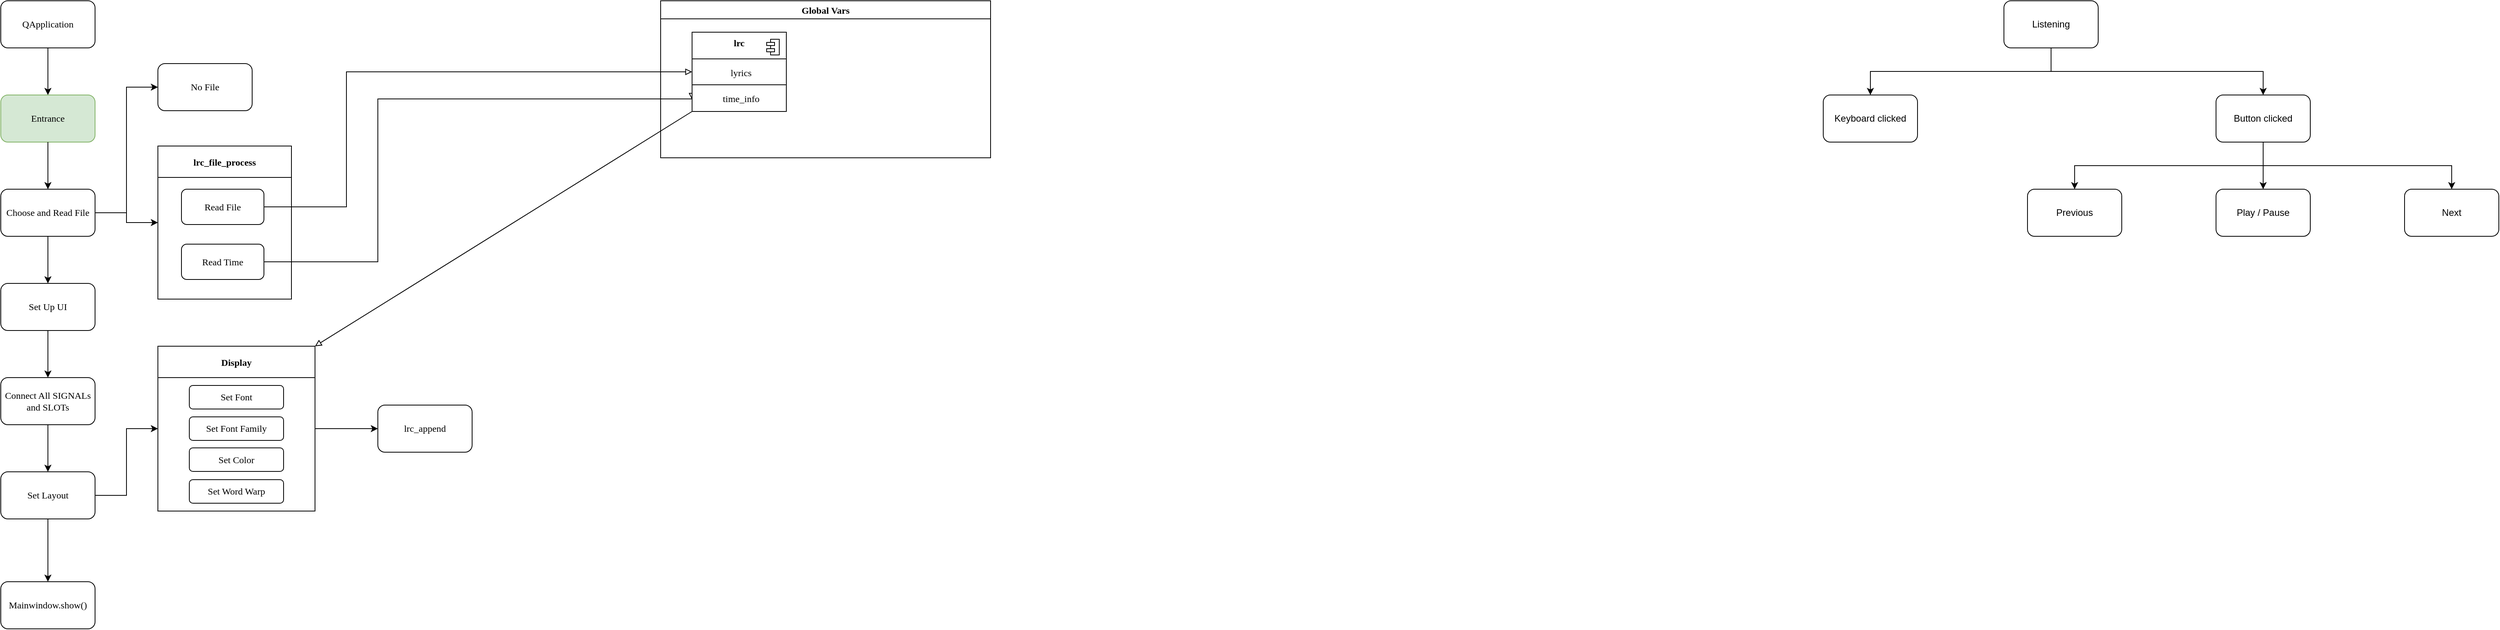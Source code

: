 <mxfile version="17.2.4" type="device"><diagram id="0X4taJihF47eajdAjPyO" name="第 1 页"><mxGraphModel dx="1581" dy="1167" grid="1" gridSize="10" guides="1" tooltips="1" connect="1" arrows="1" fold="1" page="1" pageScale="1" pageWidth="1654" pageHeight="1169" math="0" shadow="0"><root><mxCell id="0"/><mxCell id="1" parent="0"/><mxCell id="CR8-OOtkp-SsrgPQF6DX-1" value="Entrance" style="rounded=1;whiteSpace=wrap;html=1;fillColor=#d5e8d4;strokeColor=#82b366;fontFamily=Verdana;" parent="1" vertex="1"><mxGeometry y="120" width="120" height="60" as="geometry"/></mxCell><mxCell id="CR8-OOtkp-SsrgPQF6DX-5" style="edgeStyle=orthogonalEdgeStyle;rounded=0;orthogonalLoop=1;jettySize=auto;html=1;exitX=0.5;exitY=1;exitDx=0;exitDy=0;entryX=0.5;entryY=0;entryDx=0;entryDy=0;" parent="1" source="CR8-OOtkp-SsrgPQF6DX-1" target="CR8-OOtkp-SsrgPQF6DX-6" edge="1"><mxGeometry relative="1" as="geometry"><mxPoint x="60" y="250" as="targetPoint"/></mxGeometry></mxCell><mxCell id="CR8-OOtkp-SsrgPQF6DX-46" style="edgeStyle=orthogonalEdgeStyle;rounded=0;orthogonalLoop=1;jettySize=auto;html=1;exitX=0.5;exitY=1;exitDx=0;exitDy=0;entryX=0.5;entryY=0;entryDx=0;entryDy=0;fontFamily=Verdana;" parent="1" source="CR8-OOtkp-SsrgPQF6DX-2" target="CR8-OOtkp-SsrgPQF6DX-1" edge="1"><mxGeometry relative="1" as="geometry"/></mxCell><mxCell id="CR8-OOtkp-SsrgPQF6DX-2" value="QApplication" style="rounded=1;whiteSpace=wrap;html=1;fontFamily=Verdana;" parent="1" vertex="1"><mxGeometry width="120" height="60" as="geometry"/></mxCell><mxCell id="CR8-OOtkp-SsrgPQF6DX-21" style="edgeStyle=orthogonalEdgeStyle;rounded=0;orthogonalLoop=1;jettySize=auto;html=1;exitX=1;exitY=0.5;exitDx=0;exitDy=0;entryX=0;entryY=0.5;entryDx=0;entryDy=0;fontFamily=Verdana;" parent="1" source="CR8-OOtkp-SsrgPQF6DX-6" target="CR8-OOtkp-SsrgPQF6DX-19" edge="1"><mxGeometry relative="1" as="geometry"/></mxCell><mxCell id="CR8-OOtkp-SsrgPQF6DX-43" style="edgeStyle=orthogonalEdgeStyle;rounded=0;orthogonalLoop=1;jettySize=auto;html=1;exitX=1;exitY=0.5;exitDx=0;exitDy=0;entryX=0;entryY=0.5;entryDx=0;entryDy=0;fontFamily=Verdana;" parent="1" source="CR8-OOtkp-SsrgPQF6DX-6" target="CR8-OOtkp-SsrgPQF6DX-17" edge="1"><mxGeometry relative="1" as="geometry"/></mxCell><mxCell id="CR8-OOtkp-SsrgPQF6DX-45" style="edgeStyle=orthogonalEdgeStyle;rounded=0;orthogonalLoop=1;jettySize=auto;html=1;exitX=0.5;exitY=1;exitDx=0;exitDy=0;entryX=0.5;entryY=0;entryDx=0;entryDy=0;fontFamily=Verdana;" parent="1" source="CR8-OOtkp-SsrgPQF6DX-6" target="CR8-OOtkp-SsrgPQF6DX-44" edge="1"><mxGeometry relative="1" as="geometry"/></mxCell><mxCell id="CR8-OOtkp-SsrgPQF6DX-6" value="Choose and Read File" style="rounded=1;whiteSpace=wrap;html=1;fontFamily=Verdana;" parent="1" vertex="1"><mxGeometry y="240" width="120" height="60" as="geometry"/></mxCell><mxCell id="CR8-OOtkp-SsrgPQF6DX-17" value="lrc_file_process" style="swimlane;fontFamily=Verdana;startSize=40;" parent="1" vertex="1"><mxGeometry x="200" y="185" width="170" height="195" as="geometry"/></mxCell><mxCell id="CR8-OOtkp-SsrgPQF6DX-40" value="Read File" style="rounded=1;whiteSpace=wrap;html=1;fontFamily=Verdana;" parent="CR8-OOtkp-SsrgPQF6DX-17" vertex="1"><mxGeometry x="30" y="55" width="105" height="45" as="geometry"/></mxCell><mxCell id="CR8-OOtkp-SsrgPQF6DX-56" value="Read Time" style="rounded=1;whiteSpace=wrap;html=1;fontFamily=Verdana;" parent="CR8-OOtkp-SsrgPQF6DX-17" vertex="1"><mxGeometry x="30" y="125" width="105" height="45" as="geometry"/></mxCell><mxCell id="CR8-OOtkp-SsrgPQF6DX-19" value="No File" style="rounded=1;whiteSpace=wrap;html=1;fontFamily=Verdana;" parent="1" vertex="1"><mxGeometry x="200" y="80" width="120" height="60" as="geometry"/></mxCell><mxCell id="CR8-OOtkp-SsrgPQF6DX-48" style="edgeStyle=orthogonalEdgeStyle;rounded=0;orthogonalLoop=1;jettySize=auto;html=1;exitX=0.5;exitY=1;exitDx=0;exitDy=0;entryX=0.5;entryY=0;entryDx=0;entryDy=0;fontFamily=Verdana;" parent="1" source="CR8-OOtkp-SsrgPQF6DX-44" target="CR8-OOtkp-SsrgPQF6DX-47" edge="1"><mxGeometry relative="1" as="geometry"/></mxCell><mxCell id="CR8-OOtkp-SsrgPQF6DX-44" value="Set Up UI" style="rounded=1;whiteSpace=wrap;html=1;fontFamily=Verdana;" parent="1" vertex="1"><mxGeometry y="360" width="120" height="60" as="geometry"/></mxCell><mxCell id="CR8-OOtkp-SsrgPQF6DX-53" style="edgeStyle=orthogonalEdgeStyle;rounded=0;orthogonalLoop=1;jettySize=auto;html=1;exitX=0.5;exitY=1;exitDx=0;exitDy=0;entryX=0.5;entryY=0;entryDx=0;entryDy=0;fontFamily=Verdana;" parent="1" source="CR8-OOtkp-SsrgPQF6DX-47" target="CR8-OOtkp-SsrgPQF6DX-51" edge="1"><mxGeometry relative="1" as="geometry"/></mxCell><mxCell id="CR8-OOtkp-SsrgPQF6DX-47" value="Connect All SIGNALs and SLOTs" style="rounded=1;whiteSpace=wrap;html=1;fontFamily=Verdana;" parent="1" vertex="1"><mxGeometry y="480" width="120" height="60" as="geometry"/></mxCell><mxCell id="CR8-OOtkp-SsrgPQF6DX-60" style="edgeStyle=orthogonalEdgeStyle;rounded=0;orthogonalLoop=1;jettySize=auto;html=1;exitX=1;exitY=0.5;exitDx=0;exitDy=0;entryX=0;entryY=0.5;entryDx=0;entryDy=0;fontFamily=Verdana;" parent="1" source="CR8-OOtkp-SsrgPQF6DX-50" target="CR8-OOtkp-SsrgPQF6DX-59" edge="1"><mxGeometry relative="1" as="geometry"/></mxCell><mxCell id="CR8-OOtkp-SsrgPQF6DX-50" value="Display" style="swimlane;fontFamily=Verdana;startSize=40;" parent="1" vertex="1"><mxGeometry x="200" y="440" width="200" height="210" as="geometry"/></mxCell><mxCell id="CR8-OOtkp-SsrgPQF6DX-63" value="Set Font" style="rounded=1;whiteSpace=wrap;html=1;fontFamily=Verdana;" parent="CR8-OOtkp-SsrgPQF6DX-50" vertex="1"><mxGeometry x="40" y="50" width="120" height="30" as="geometry"/></mxCell><mxCell id="CR8-OOtkp-SsrgPQF6DX-64" value="Set Font Family" style="rounded=1;whiteSpace=wrap;html=1;fontFamily=Verdana;" parent="CR8-OOtkp-SsrgPQF6DX-50" vertex="1"><mxGeometry x="40" y="90" width="120" height="30" as="geometry"/></mxCell><mxCell id="CR8-OOtkp-SsrgPQF6DX-65" value="Set Color" style="rounded=1;whiteSpace=wrap;html=1;fontFamily=Verdana;" parent="CR8-OOtkp-SsrgPQF6DX-50" vertex="1"><mxGeometry x="40" y="129.5" width="120" height="30" as="geometry"/></mxCell><mxCell id="CR8-OOtkp-SsrgPQF6DX-66" value="Set Word Warp" style="rounded=1;whiteSpace=wrap;html=1;fontFamily=Verdana;" parent="CR8-OOtkp-SsrgPQF6DX-50" vertex="1"><mxGeometry x="40" y="170" width="120" height="30" as="geometry"/></mxCell><mxCell id="CR8-OOtkp-SsrgPQF6DX-54" style="edgeStyle=orthogonalEdgeStyle;rounded=0;orthogonalLoop=1;jettySize=auto;html=1;exitX=1;exitY=0.5;exitDx=0;exitDy=0;entryX=0;entryY=0.5;entryDx=0;entryDy=0;fontFamily=Verdana;" parent="1" source="CR8-OOtkp-SsrgPQF6DX-51" target="CR8-OOtkp-SsrgPQF6DX-50" edge="1"><mxGeometry relative="1" as="geometry"/></mxCell><mxCell id="BkRLnCSJSCehogptRO2o-2" value="" style="edgeStyle=orthogonalEdgeStyle;rounded=0;orthogonalLoop=1;jettySize=auto;html=1;" edge="1" parent="1" source="CR8-OOtkp-SsrgPQF6DX-51" target="BkRLnCSJSCehogptRO2o-1"><mxGeometry relative="1" as="geometry"/></mxCell><mxCell id="CR8-OOtkp-SsrgPQF6DX-51" value="Set Layout" style="rounded=1;whiteSpace=wrap;html=1;fontFamily=Verdana;" parent="1" vertex="1"><mxGeometry y="600" width="120" height="60" as="geometry"/></mxCell><mxCell id="CR8-OOtkp-SsrgPQF6DX-41" style="edgeStyle=orthogonalEdgeStyle;rounded=0;orthogonalLoop=1;jettySize=auto;html=1;exitX=1;exitY=0.5;exitDx=0;exitDy=0;entryX=0;entryY=0.5;entryDx=0;entryDy=0;fontFamily=Verdana;endArrow=block;endFill=0;" parent="1" source="CR8-OOtkp-SsrgPQF6DX-40" target="CR8-OOtkp-SsrgPQF6DX-35" edge="1"><mxGeometry relative="1" as="geometry"><Array as="points"><mxPoint x="440" y="262"/><mxPoint x="440" y="90"/></Array></mxGeometry></mxCell><mxCell id="CR8-OOtkp-SsrgPQF6DX-57" style="edgeStyle=orthogonalEdgeStyle;rounded=0;orthogonalLoop=1;jettySize=auto;html=1;exitX=1;exitY=0.5;exitDx=0;exitDy=0;entryX=0;entryY=0.5;entryDx=0;entryDy=0;fontFamily=Verdana;endArrow=block;endFill=0;" parent="1" source="CR8-OOtkp-SsrgPQF6DX-56" target="CR8-OOtkp-SsrgPQF6DX-39" edge="1"><mxGeometry relative="1" as="geometry"><Array as="points"><mxPoint x="480" y="332"/><mxPoint x="480" y="125"/></Array></mxGeometry></mxCell><mxCell id="CR8-OOtkp-SsrgPQF6DX-58" value="Global Vars" style="swimlane;fontFamily=Verdana;" parent="1" vertex="1"><mxGeometry x="840" width="420" height="200" as="geometry"/></mxCell><mxCell id="CR8-OOtkp-SsrgPQF6DX-31" value="lrc" style="fontStyle=1;align=center;verticalAlign=top;childLayout=stackLayout;horizontal=1;horizontalStack=0;resizeParent=1;resizeParentMax=0;resizeLast=0;marginBottom=0;fontFamily=Verdana;" parent="CR8-OOtkp-SsrgPQF6DX-58" vertex="1"><mxGeometry x="40" y="40" width="120" height="101" as="geometry"/></mxCell><mxCell id="CR8-OOtkp-SsrgPQF6DX-32" value="" style="html=1;align=left;spacingLeft=4;verticalAlign=top;strokeColor=none;fillColor=none;fontFamily=Verdana;" parent="CR8-OOtkp-SsrgPQF6DX-31" vertex="1"><mxGeometry width="120" height="30" as="geometry"/></mxCell><mxCell id="CR8-OOtkp-SsrgPQF6DX-33" value="" style="shape=module;jettyWidth=10;jettyHeight=4;fontFamily=Verdana;" parent="CR8-OOtkp-SsrgPQF6DX-32" vertex="1"><mxGeometry x="1" width="16" height="20" relative="1" as="geometry"><mxPoint x="-25" y="9" as="offset"/></mxGeometry></mxCell><mxCell id="CR8-OOtkp-SsrgPQF6DX-34" value="" style="line;strokeWidth=1;fillColor=none;align=left;verticalAlign=middle;spacingTop=-1;spacingLeft=3;spacingRight=3;rotatable=0;labelPosition=right;points=[];portConstraint=eastwest;fontFamily=Verdana;" parent="CR8-OOtkp-SsrgPQF6DX-31" vertex="1"><mxGeometry y="30" width="120" height="8" as="geometry"/></mxCell><mxCell id="CR8-OOtkp-SsrgPQF6DX-35" value="lyrics" style="html=1;align=center;spacingLeft=4;verticalAlign=top;strokeColor=none;fillColor=none;fontFamily=Verdana;" parent="CR8-OOtkp-SsrgPQF6DX-31" vertex="1"><mxGeometry y="38" width="120" height="25" as="geometry"/></mxCell><mxCell id="CR8-OOtkp-SsrgPQF6DX-37" value="" style="line;strokeWidth=1;fillColor=none;align=left;verticalAlign=middle;spacingTop=-1;spacingLeft=3;spacingRight=3;rotatable=0;labelPosition=right;points=[];portConstraint=eastwest;fontFamily=Verdana;" parent="CR8-OOtkp-SsrgPQF6DX-31" vertex="1"><mxGeometry y="63" width="120" height="8" as="geometry"/></mxCell><mxCell id="CR8-OOtkp-SsrgPQF6DX-39" value="time_info&lt;br&gt;" style="html=1;align=center;spacingLeft=4;verticalAlign=top;strokeColor=none;fillColor=none;fontFamily=Verdana;" parent="CR8-OOtkp-SsrgPQF6DX-31" vertex="1"><mxGeometry y="71" width="120" height="30" as="geometry"/></mxCell><mxCell id="CR8-OOtkp-SsrgPQF6DX-59" value="lrc_append" style="rounded=1;whiteSpace=wrap;html=1;fontFamily=Verdana;" parent="1" vertex="1"><mxGeometry x="480" y="515" width="120" height="60" as="geometry"/></mxCell><mxCell id="CR8-OOtkp-SsrgPQF6DX-62" style="rounded=0;orthogonalLoop=1;jettySize=auto;html=1;exitX=0;exitY=1;exitDx=0;exitDy=0;entryX=1;entryY=0;entryDx=0;entryDy=0;fontFamily=Verdana;endArrow=block;endFill=0;" parent="1" source="CR8-OOtkp-SsrgPQF6DX-39" target="CR8-OOtkp-SsrgPQF6DX-50" edge="1"><mxGeometry relative="1" as="geometry"/></mxCell><mxCell id="BkRLnCSJSCehogptRO2o-1" value="Mainwindow.show()" style="whiteSpace=wrap;html=1;fontFamily=Verdana;rounded=1;" vertex="1" parent="1"><mxGeometry y="740" width="120" height="60" as="geometry"/></mxCell><mxCell id="BkRLnCSJSCehogptRO2o-5" value="" style="edgeStyle=orthogonalEdgeStyle;rounded=0;orthogonalLoop=1;jettySize=auto;html=1;exitX=0.5;exitY=1;exitDx=0;exitDy=0;" edge="1" parent="1" source="BkRLnCSJSCehogptRO2o-3" target="BkRLnCSJSCehogptRO2o-4"><mxGeometry relative="1" as="geometry"/></mxCell><mxCell id="BkRLnCSJSCehogptRO2o-9" style="edgeStyle=orthogonalEdgeStyle;rounded=0;orthogonalLoop=1;jettySize=auto;html=1;exitX=0.5;exitY=1;exitDx=0;exitDy=0;entryX=0.5;entryY=0;entryDx=0;entryDy=0;" edge="1" parent="1" source="BkRLnCSJSCehogptRO2o-3" target="BkRLnCSJSCehogptRO2o-7"><mxGeometry relative="1" as="geometry"/></mxCell><mxCell id="BkRLnCSJSCehogptRO2o-3" value="Listening" style="rounded=1;whiteSpace=wrap;html=1;" vertex="1" parent="1"><mxGeometry x="2550" width="120" height="60" as="geometry"/></mxCell><mxCell id="BkRLnCSJSCehogptRO2o-11" style="edgeStyle=orthogonalEdgeStyle;rounded=0;orthogonalLoop=1;jettySize=auto;html=1;exitX=0.5;exitY=1;exitDx=0;exitDy=0;" edge="1" parent="1" source="BkRLnCSJSCehogptRO2o-4" target="BkRLnCSJSCehogptRO2o-12"><mxGeometry relative="1" as="geometry"><mxPoint x="2640" y="220" as="targetPoint"/></mxGeometry></mxCell><mxCell id="BkRLnCSJSCehogptRO2o-14" value="" style="edgeStyle=orthogonalEdgeStyle;rounded=0;orthogonalLoop=1;jettySize=auto;html=1;" edge="1" parent="1" source="BkRLnCSJSCehogptRO2o-4" target="BkRLnCSJSCehogptRO2o-13"><mxGeometry relative="1" as="geometry"/></mxCell><mxCell id="BkRLnCSJSCehogptRO2o-16" value="" style="edgeStyle=orthogonalEdgeStyle;rounded=0;orthogonalLoop=1;jettySize=auto;html=1;exitX=0.5;exitY=1;exitDx=0;exitDy=0;" edge="1" parent="1" source="BkRLnCSJSCehogptRO2o-4" target="BkRLnCSJSCehogptRO2o-15"><mxGeometry relative="1" as="geometry"/></mxCell><mxCell id="BkRLnCSJSCehogptRO2o-4" value="Button clicked" style="whiteSpace=wrap;html=1;rounded=1;" vertex="1" parent="1"><mxGeometry x="2820" y="120" width="120" height="60" as="geometry"/></mxCell><mxCell id="BkRLnCSJSCehogptRO2o-7" value="Keyboard clicked" style="rounded=1;whiteSpace=wrap;html=1;" vertex="1" parent="1"><mxGeometry x="2320" y="120" width="120" height="60" as="geometry"/></mxCell><mxCell id="BkRLnCSJSCehogptRO2o-12" value="Previous" style="rounded=1;whiteSpace=wrap;html=1;" vertex="1" parent="1"><mxGeometry x="2580" y="240" width="120" height="60" as="geometry"/></mxCell><mxCell id="BkRLnCSJSCehogptRO2o-13" value="Play / Pause" style="whiteSpace=wrap;html=1;rounded=1;" vertex="1" parent="1"><mxGeometry x="2820" y="240" width="120" height="60" as="geometry"/></mxCell><mxCell id="BkRLnCSJSCehogptRO2o-15" value="Next" style="whiteSpace=wrap;html=1;rounded=1;" vertex="1" parent="1"><mxGeometry x="3060" y="240" width="120" height="60" as="geometry"/></mxCell></root></mxGraphModel></diagram></mxfile>